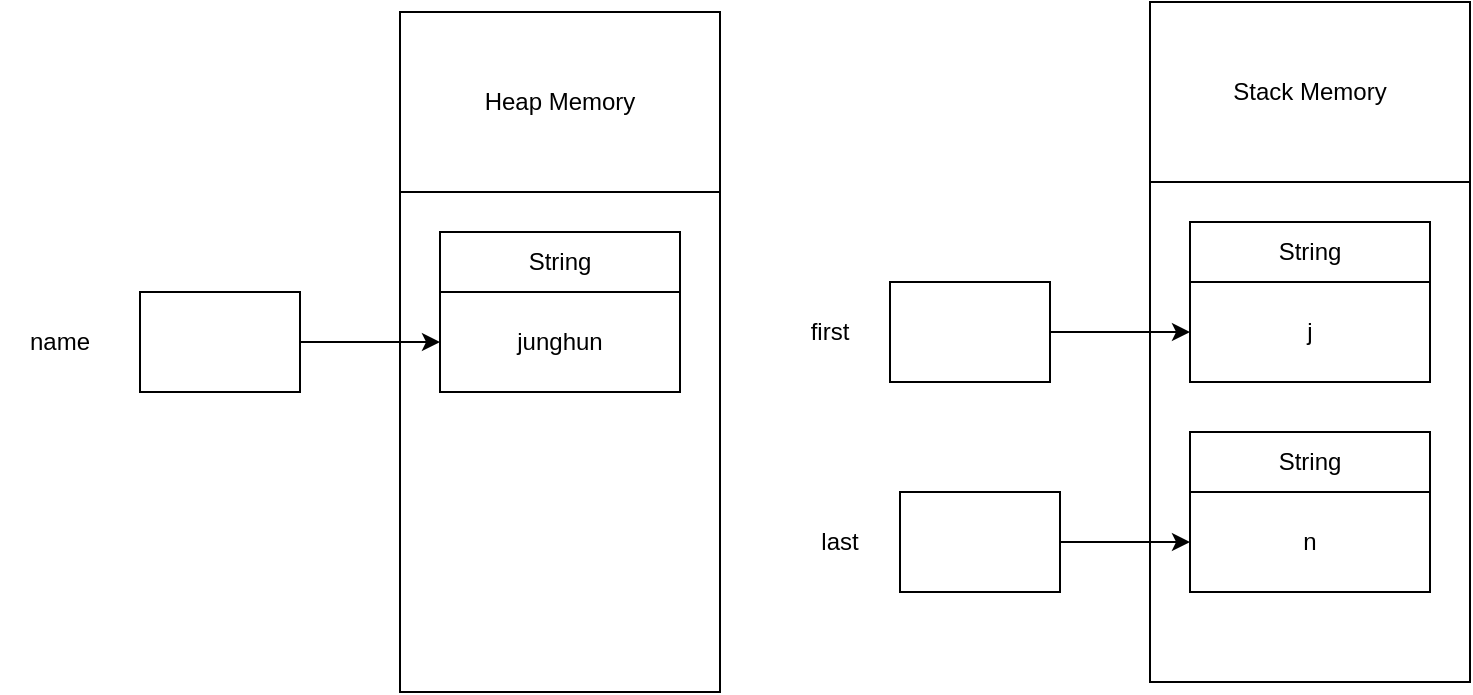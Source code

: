 <mxfile version="20.5.3" type="embed"><diagram id="ht9eV9usg_yVlJPC8wkR" name="Page-1"><mxGraphModel dx="912" dy="507" grid="1" gridSize="10" guides="1" tooltips="1" connect="1" arrows="1" fold="1" page="1" pageScale="1" pageWidth="850" pageHeight="1100" math="0" shadow="0"><root><mxCell id="0"/><mxCell id="1" parent="0"/><mxCell id="EzQO0P8P0J9VhYN0GSIs-1" value="Heap Memory" style="rounded=0;whiteSpace=wrap;html=1;" parent="1" vertex="1"><mxGeometry x="240" y="180" width="160" height="90" as="geometry"/></mxCell><mxCell id="EzQO0P8P0J9VhYN0GSIs-2" value="" style="rounded=0;whiteSpace=wrap;html=1;" parent="1" vertex="1"><mxGeometry x="240" y="270" width="160" height="250" as="geometry"/></mxCell><mxCell id="EzQO0P8P0J9VhYN0GSIs-3" value="String" style="rounded=0;whiteSpace=wrap;html=1;" parent="1" vertex="1"><mxGeometry x="260" y="290" width="120" height="30" as="geometry"/></mxCell><mxCell id="EzQO0P8P0J9VhYN0GSIs-4" value="junghun" style="rounded=0;whiteSpace=wrap;html=1;" parent="1" vertex="1"><mxGeometry x="260" y="320" width="120" height="50" as="geometry"/></mxCell><mxCell id="EzQO0P8P0J9VhYN0GSIs-6" value="" style="rounded=0;whiteSpace=wrap;html=1;" parent="1" vertex="1"><mxGeometry x="110" y="320" width="80" height="50" as="geometry"/></mxCell><mxCell id="EzQO0P8P0J9VhYN0GSIs-7" value="name" style="text;html=1;strokeColor=none;fillColor=none;align=center;verticalAlign=middle;whiteSpace=wrap;rounded=0;" parent="1" vertex="1"><mxGeometry x="40" y="330" width="60" height="30" as="geometry"/></mxCell><mxCell id="EzQO0P8P0J9VhYN0GSIs-8" value="" style="endArrow=classic;html=1;rounded=0;entryX=0;entryY=0.5;entryDx=0;entryDy=0;exitX=1;exitY=0.5;exitDx=0;exitDy=0;" parent="1" source="EzQO0P8P0J9VhYN0GSIs-6" target="EzQO0P8P0J9VhYN0GSIs-4" edge="1"><mxGeometry width="50" height="50" relative="1" as="geometry"><mxPoint x="190" y="350" as="sourcePoint"/><mxPoint x="240" y="300" as="targetPoint"/></mxGeometry></mxCell><mxCell id="EzQO0P8P0J9VhYN0GSIs-9" value="Stack Memory" style="rounded=0;whiteSpace=wrap;html=1;" parent="1" vertex="1"><mxGeometry x="615" y="175" width="160" height="90" as="geometry"/></mxCell><mxCell id="EzQO0P8P0J9VhYN0GSIs-10" value="" style="rounded=0;whiteSpace=wrap;html=1;" parent="1" vertex="1"><mxGeometry x="615" y="265" width="160" height="250" as="geometry"/></mxCell><mxCell id="EzQO0P8P0J9VhYN0GSIs-11" value="String" style="rounded=0;whiteSpace=wrap;html=1;" parent="1" vertex="1"><mxGeometry x="635" y="285" width="120" height="30" as="geometry"/></mxCell><mxCell id="EzQO0P8P0J9VhYN0GSIs-12" value="j" style="rounded=0;whiteSpace=wrap;html=1;" parent="1" vertex="1"><mxGeometry x="635" y="315" width="120" height="50" as="geometry"/></mxCell><mxCell id="EzQO0P8P0J9VhYN0GSIs-13" value="" style="rounded=0;whiteSpace=wrap;html=1;" parent="1" vertex="1"><mxGeometry x="485" y="315" width="80" height="50" as="geometry"/></mxCell><mxCell id="EzQO0P8P0J9VhYN0GSIs-14" value="first" style="text;html=1;strokeColor=none;fillColor=none;align=center;verticalAlign=middle;whiteSpace=wrap;rounded=0;" parent="1" vertex="1"><mxGeometry x="425" y="325" width="60" height="30" as="geometry"/></mxCell><mxCell id="EzQO0P8P0J9VhYN0GSIs-15" value="" style="endArrow=classic;html=1;rounded=0;entryX=0;entryY=0.5;entryDx=0;entryDy=0;exitX=1;exitY=0.5;exitDx=0;exitDy=0;" parent="1" source="EzQO0P8P0J9VhYN0GSIs-13" target="EzQO0P8P0J9VhYN0GSIs-12" edge="1"><mxGeometry width="50" height="50" relative="1" as="geometry"><mxPoint x="565" y="345" as="sourcePoint"/><mxPoint x="615" y="295" as="targetPoint"/></mxGeometry></mxCell><mxCell id="EzQO0P8P0J9VhYN0GSIs-16" value="String" style="rounded=0;whiteSpace=wrap;html=1;" parent="1" vertex="1"><mxGeometry x="635" y="390" width="120" height="30" as="geometry"/></mxCell><mxCell id="EzQO0P8P0J9VhYN0GSIs-17" value="n" style="rounded=0;whiteSpace=wrap;html=1;" parent="1" vertex="1"><mxGeometry x="635" y="420" width="120" height="50" as="geometry"/></mxCell><mxCell id="EzQO0P8P0J9VhYN0GSIs-18" value="" style="rounded=0;whiteSpace=wrap;html=1;" parent="1" vertex="1"><mxGeometry x="490" y="420" width="80" height="50" as="geometry"/></mxCell><mxCell id="EzQO0P8P0J9VhYN0GSIs-19" value="last" style="text;html=1;strokeColor=none;fillColor=none;align=center;verticalAlign=middle;whiteSpace=wrap;rounded=0;" parent="1" vertex="1"><mxGeometry x="430" y="430" width="60" height="30" as="geometry"/></mxCell><mxCell id="EzQO0P8P0J9VhYN0GSIs-20" value="" style="endArrow=classic;html=1;rounded=0;entryX=0;entryY=0.5;entryDx=0;entryDy=0;exitX=1;exitY=0.5;exitDx=0;exitDy=0;" parent="1" source="EzQO0P8P0J9VhYN0GSIs-18" target="EzQO0P8P0J9VhYN0GSIs-17" edge="1"><mxGeometry width="50" height="50" relative="1" as="geometry"><mxPoint x="570" y="450" as="sourcePoint"/><mxPoint x="620" y="400" as="targetPoint"/></mxGeometry></mxCell></root></mxGraphModel></diagram></mxfile>